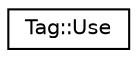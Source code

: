 digraph "Graphical Class Hierarchy"
{
  edge [fontname="Helvetica",fontsize="10",labelfontname="Helvetica",labelfontsize="10"];
  node [fontname="Helvetica",fontsize="10",shape=record];
  rankdir="LR";
  Node1 [label="Tag::Use",height=0.2,width=0.4,color="black", fillcolor="white", style="filled",URL="$class_tag_1_1_use.html"];
}
